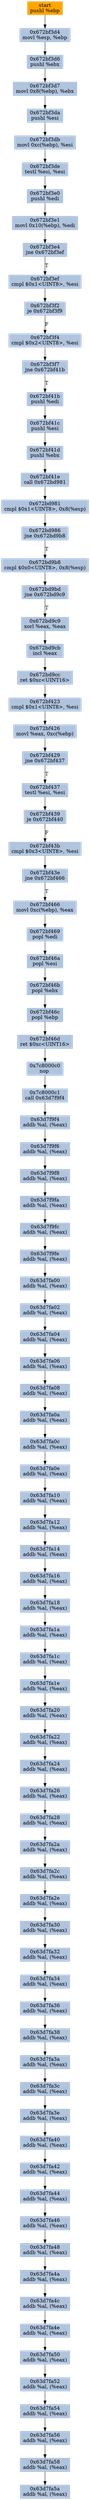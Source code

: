 digraph G {
node[shape=rectangle,style=filled,fillcolor=lightsteelblue,color=lightsteelblue]
bgcolor="transparent"
a0x672bf3d3pushl_ebp[label="start\npushl %ebp",color="lightgrey",fillcolor="orange"];
a0x672bf3d4movl_esp_ebp[label="0x672bf3d4\nmovl %esp, %ebp"];
a0x672bf3d6pushl_ebx[label="0x672bf3d6\npushl %ebx"];
a0x672bf3d7movl_0x8ebp__ebx[label="0x672bf3d7\nmovl 0x8(%ebp), %ebx"];
a0x672bf3dapushl_esi[label="0x672bf3da\npushl %esi"];
a0x672bf3dbmovl_0xcebp__esi[label="0x672bf3db\nmovl 0xc(%ebp), %esi"];
a0x672bf3detestl_esi_esi[label="0x672bf3de\ntestl %esi, %esi"];
a0x672bf3e0pushl_edi[label="0x672bf3e0\npushl %edi"];
a0x672bf3e1movl_0x10ebp__edi[label="0x672bf3e1\nmovl 0x10(%ebp), %edi"];
a0x672bf3e4jne_0x672bf3ef[label="0x672bf3e4\njne 0x672bf3ef"];
a0x672bf3efcmpl_0x1UINT8_esi[label="0x672bf3ef\ncmpl $0x1<UINT8>, %esi"];
a0x672bf3f2je_0x672bf3f9[label="0x672bf3f2\nje 0x672bf3f9"];
a0x672bf3f4cmpl_0x2UINT8_esi[label="0x672bf3f4\ncmpl $0x2<UINT8>, %esi"];
a0x672bf3f7jne_0x672bf41b[label="0x672bf3f7\njne 0x672bf41b"];
a0x672bf41bpushl_edi[label="0x672bf41b\npushl %edi"];
a0x672bf41cpushl_esi[label="0x672bf41c\npushl %esi"];
a0x672bf41dpushl_ebx[label="0x672bf41d\npushl %ebx"];
a0x672bf41ecall_0x672bd981[label="0x672bf41e\ncall 0x672bd981"];
a0x672bd981cmpl_0x1UINT8_0x8esp_[label="0x672bd981\ncmpl $0x1<UINT8>, 0x8(%esp)"];
a0x672bd986jne_0x672bd9b8[label="0x672bd986\njne 0x672bd9b8"];
a0x672bd9b8cmpl_0x0UINT8_0x8esp_[label="0x672bd9b8\ncmpl $0x0<UINT8>, 0x8(%esp)"];
a0x672bd9bdjne_0x672bd9c9[label="0x672bd9bd\njne 0x672bd9c9"];
a0x672bd9c9xorl_eax_eax[label="0x672bd9c9\nxorl %eax, %eax"];
a0x672bd9cbincl_eax[label="0x672bd9cb\nincl %eax"];
a0x672bd9ccret_0xcUINT16[label="0x672bd9cc\nret $0xc<UINT16>"];
a0x672bf423cmpl_0x1UINT8_esi[label="0x672bf423\ncmpl $0x1<UINT8>, %esi"];
a0x672bf426movl_eax_0xcebp_[label="0x672bf426\nmovl %eax, 0xc(%ebp)"];
a0x672bf429jne_0x672bf437[label="0x672bf429\njne 0x672bf437"];
a0x672bf437testl_esi_esi[label="0x672bf437\ntestl %esi, %esi"];
a0x672bf439je_0x672bf440[label="0x672bf439\nje 0x672bf440"];
a0x672bf43bcmpl_0x3UINT8_esi[label="0x672bf43b\ncmpl $0x3<UINT8>, %esi"];
a0x672bf43ejne_0x672bf466[label="0x672bf43e\njne 0x672bf466"];
a0x672bf466movl_0xcebp__eax[label="0x672bf466\nmovl 0xc(%ebp), %eax"];
a0x672bf469popl_edi[label="0x672bf469\npopl %edi"];
a0x672bf46apopl_esi[label="0x672bf46a\npopl %esi"];
a0x672bf46bpopl_ebx[label="0x672bf46b\npopl %ebx"];
a0x672bf46cpopl_ebp[label="0x672bf46c\npopl %ebp"];
a0x672bf46dret_0xcUINT16[label="0x672bf46d\nret $0xc<UINT16>"];
a0x7c8000c0nop_[label="0x7c8000c0\nnop "];
a0x7c8000c1call_0x63d7f9f4[label="0x7c8000c1\ncall 0x63d7f9f4"];
a0x63d7f9f4addb_al_eax_[label="0x63d7f9f4\naddb %al, (%eax)"];
a0x63d7f9f6addb_al_eax_[label="0x63d7f9f6\naddb %al, (%eax)"];
a0x63d7f9f8addb_al_eax_[label="0x63d7f9f8\naddb %al, (%eax)"];
a0x63d7f9faaddb_al_eax_[label="0x63d7f9fa\naddb %al, (%eax)"];
a0x63d7f9fcaddb_al_eax_[label="0x63d7f9fc\naddb %al, (%eax)"];
a0x63d7f9feaddb_al_eax_[label="0x63d7f9fe\naddb %al, (%eax)"];
a0x63d7fa00addb_al_eax_[label="0x63d7fa00\naddb %al, (%eax)"];
a0x63d7fa02addb_al_eax_[label="0x63d7fa02\naddb %al, (%eax)"];
a0x63d7fa04addb_al_eax_[label="0x63d7fa04\naddb %al, (%eax)"];
a0x63d7fa06addb_al_eax_[label="0x63d7fa06\naddb %al, (%eax)"];
a0x63d7fa08addb_al_eax_[label="0x63d7fa08\naddb %al, (%eax)"];
a0x63d7fa0aaddb_al_eax_[label="0x63d7fa0a\naddb %al, (%eax)"];
a0x63d7fa0caddb_al_eax_[label="0x63d7fa0c\naddb %al, (%eax)"];
a0x63d7fa0eaddb_al_eax_[label="0x63d7fa0e\naddb %al, (%eax)"];
a0x63d7fa10addb_al_eax_[label="0x63d7fa10\naddb %al, (%eax)"];
a0x63d7fa12addb_al_eax_[label="0x63d7fa12\naddb %al, (%eax)"];
a0x63d7fa14addb_al_eax_[label="0x63d7fa14\naddb %al, (%eax)"];
a0x63d7fa16addb_al_eax_[label="0x63d7fa16\naddb %al, (%eax)"];
a0x63d7fa18addb_al_eax_[label="0x63d7fa18\naddb %al, (%eax)"];
a0x63d7fa1aaddb_al_eax_[label="0x63d7fa1a\naddb %al, (%eax)"];
a0x63d7fa1caddb_al_eax_[label="0x63d7fa1c\naddb %al, (%eax)"];
a0x63d7fa1eaddb_al_eax_[label="0x63d7fa1e\naddb %al, (%eax)"];
a0x63d7fa20addb_al_eax_[label="0x63d7fa20\naddb %al, (%eax)"];
a0x63d7fa22addb_al_eax_[label="0x63d7fa22\naddb %al, (%eax)"];
a0x63d7fa24addb_al_eax_[label="0x63d7fa24\naddb %al, (%eax)"];
a0x63d7fa26addb_al_eax_[label="0x63d7fa26\naddb %al, (%eax)"];
a0x63d7fa28addb_al_eax_[label="0x63d7fa28\naddb %al, (%eax)"];
a0x63d7fa2aaddb_al_eax_[label="0x63d7fa2a\naddb %al, (%eax)"];
a0x63d7fa2caddb_al_eax_[label="0x63d7fa2c\naddb %al, (%eax)"];
a0x63d7fa2eaddb_al_eax_[label="0x63d7fa2e\naddb %al, (%eax)"];
a0x63d7fa30addb_al_eax_[label="0x63d7fa30\naddb %al, (%eax)"];
a0x63d7fa32addb_al_eax_[label="0x63d7fa32\naddb %al, (%eax)"];
a0x63d7fa34addb_al_eax_[label="0x63d7fa34\naddb %al, (%eax)"];
a0x63d7fa36addb_al_eax_[label="0x63d7fa36\naddb %al, (%eax)"];
a0x63d7fa38addb_al_eax_[label="0x63d7fa38\naddb %al, (%eax)"];
a0x63d7fa3aaddb_al_eax_[label="0x63d7fa3a\naddb %al, (%eax)"];
a0x63d7fa3caddb_al_eax_[label="0x63d7fa3c\naddb %al, (%eax)"];
a0x63d7fa3eaddb_al_eax_[label="0x63d7fa3e\naddb %al, (%eax)"];
a0x63d7fa40addb_al_eax_[label="0x63d7fa40\naddb %al, (%eax)"];
a0x63d7fa42addb_al_eax_[label="0x63d7fa42\naddb %al, (%eax)"];
a0x63d7fa44addb_al_eax_[label="0x63d7fa44\naddb %al, (%eax)"];
a0x63d7fa46addb_al_eax_[label="0x63d7fa46\naddb %al, (%eax)"];
a0x63d7fa48addb_al_eax_[label="0x63d7fa48\naddb %al, (%eax)"];
a0x63d7fa4aaddb_al_eax_[label="0x63d7fa4a\naddb %al, (%eax)"];
a0x63d7fa4caddb_al_eax_[label="0x63d7fa4c\naddb %al, (%eax)"];
a0x63d7fa4eaddb_al_eax_[label="0x63d7fa4e\naddb %al, (%eax)"];
a0x63d7fa50addb_al_eax_[label="0x63d7fa50\naddb %al, (%eax)"];
a0x63d7fa52addb_al_eax_[label="0x63d7fa52\naddb %al, (%eax)"];
a0x63d7fa54addb_al_eax_[label="0x63d7fa54\naddb %al, (%eax)"];
a0x63d7fa56addb_al_eax_[label="0x63d7fa56\naddb %al, (%eax)"];
a0x63d7fa58addb_al_eax_[label="0x63d7fa58\naddb %al, (%eax)"];
a0x63d7fa5aaddb_al_eax_[label="0x63d7fa5a\naddb %al, (%eax)"];
a0x672bf3d3pushl_ebp -> a0x672bf3d4movl_esp_ebp [color="#000000"];
a0x672bf3d4movl_esp_ebp -> a0x672bf3d6pushl_ebx [color="#000000"];
a0x672bf3d6pushl_ebx -> a0x672bf3d7movl_0x8ebp__ebx [color="#000000"];
a0x672bf3d7movl_0x8ebp__ebx -> a0x672bf3dapushl_esi [color="#000000"];
a0x672bf3dapushl_esi -> a0x672bf3dbmovl_0xcebp__esi [color="#000000"];
a0x672bf3dbmovl_0xcebp__esi -> a0x672bf3detestl_esi_esi [color="#000000"];
a0x672bf3detestl_esi_esi -> a0x672bf3e0pushl_edi [color="#000000"];
a0x672bf3e0pushl_edi -> a0x672bf3e1movl_0x10ebp__edi [color="#000000"];
a0x672bf3e1movl_0x10ebp__edi -> a0x672bf3e4jne_0x672bf3ef [color="#000000"];
a0x672bf3e4jne_0x672bf3ef -> a0x672bf3efcmpl_0x1UINT8_esi [color="#000000",label="T"];
a0x672bf3efcmpl_0x1UINT8_esi -> a0x672bf3f2je_0x672bf3f9 [color="#000000"];
a0x672bf3f2je_0x672bf3f9 -> a0x672bf3f4cmpl_0x2UINT8_esi [color="#000000",label="F"];
a0x672bf3f4cmpl_0x2UINT8_esi -> a0x672bf3f7jne_0x672bf41b [color="#000000"];
a0x672bf3f7jne_0x672bf41b -> a0x672bf41bpushl_edi [color="#000000",label="T"];
a0x672bf41bpushl_edi -> a0x672bf41cpushl_esi [color="#000000"];
a0x672bf41cpushl_esi -> a0x672bf41dpushl_ebx [color="#000000"];
a0x672bf41dpushl_ebx -> a0x672bf41ecall_0x672bd981 [color="#000000"];
a0x672bf41ecall_0x672bd981 -> a0x672bd981cmpl_0x1UINT8_0x8esp_ [color="#000000"];
a0x672bd981cmpl_0x1UINT8_0x8esp_ -> a0x672bd986jne_0x672bd9b8 [color="#000000"];
a0x672bd986jne_0x672bd9b8 -> a0x672bd9b8cmpl_0x0UINT8_0x8esp_ [color="#000000",label="T"];
a0x672bd9b8cmpl_0x0UINT8_0x8esp_ -> a0x672bd9bdjne_0x672bd9c9 [color="#000000"];
a0x672bd9bdjne_0x672bd9c9 -> a0x672bd9c9xorl_eax_eax [color="#000000",label="T"];
a0x672bd9c9xorl_eax_eax -> a0x672bd9cbincl_eax [color="#000000"];
a0x672bd9cbincl_eax -> a0x672bd9ccret_0xcUINT16 [color="#000000"];
a0x672bd9ccret_0xcUINT16 -> a0x672bf423cmpl_0x1UINT8_esi [color="#000000"];
a0x672bf423cmpl_0x1UINT8_esi -> a0x672bf426movl_eax_0xcebp_ [color="#000000"];
a0x672bf426movl_eax_0xcebp_ -> a0x672bf429jne_0x672bf437 [color="#000000"];
a0x672bf429jne_0x672bf437 -> a0x672bf437testl_esi_esi [color="#000000",label="T"];
a0x672bf437testl_esi_esi -> a0x672bf439je_0x672bf440 [color="#000000"];
a0x672bf439je_0x672bf440 -> a0x672bf43bcmpl_0x3UINT8_esi [color="#000000",label="F"];
a0x672bf43bcmpl_0x3UINT8_esi -> a0x672bf43ejne_0x672bf466 [color="#000000"];
a0x672bf43ejne_0x672bf466 -> a0x672bf466movl_0xcebp__eax [color="#000000",label="T"];
a0x672bf466movl_0xcebp__eax -> a0x672bf469popl_edi [color="#000000"];
a0x672bf469popl_edi -> a0x672bf46apopl_esi [color="#000000"];
a0x672bf46apopl_esi -> a0x672bf46bpopl_ebx [color="#000000"];
a0x672bf46bpopl_ebx -> a0x672bf46cpopl_ebp [color="#000000"];
a0x672bf46cpopl_ebp -> a0x672bf46dret_0xcUINT16 [color="#000000"];
a0x672bf46dret_0xcUINT16 -> a0x7c8000c0nop_ [color="#000000"];
a0x7c8000c0nop_ -> a0x7c8000c1call_0x63d7f9f4 [color="#000000"];
a0x7c8000c1call_0x63d7f9f4 -> a0x63d7f9f4addb_al_eax_ [color="#000000"];
a0x63d7f9f4addb_al_eax_ -> a0x63d7f9f6addb_al_eax_ [color="#000000"];
a0x63d7f9f6addb_al_eax_ -> a0x63d7f9f8addb_al_eax_ [color="#000000"];
a0x63d7f9f8addb_al_eax_ -> a0x63d7f9faaddb_al_eax_ [color="#000000"];
a0x63d7f9faaddb_al_eax_ -> a0x63d7f9fcaddb_al_eax_ [color="#000000"];
a0x63d7f9fcaddb_al_eax_ -> a0x63d7f9feaddb_al_eax_ [color="#000000"];
a0x63d7f9feaddb_al_eax_ -> a0x63d7fa00addb_al_eax_ [color="#000000"];
a0x63d7fa00addb_al_eax_ -> a0x63d7fa02addb_al_eax_ [color="#000000"];
a0x63d7fa02addb_al_eax_ -> a0x63d7fa04addb_al_eax_ [color="#000000"];
a0x63d7fa04addb_al_eax_ -> a0x63d7fa06addb_al_eax_ [color="#000000"];
a0x63d7fa06addb_al_eax_ -> a0x63d7fa08addb_al_eax_ [color="#000000"];
a0x63d7fa08addb_al_eax_ -> a0x63d7fa0aaddb_al_eax_ [color="#000000"];
a0x63d7fa0aaddb_al_eax_ -> a0x63d7fa0caddb_al_eax_ [color="#000000"];
a0x63d7fa0caddb_al_eax_ -> a0x63d7fa0eaddb_al_eax_ [color="#000000"];
a0x63d7fa0eaddb_al_eax_ -> a0x63d7fa10addb_al_eax_ [color="#000000"];
a0x63d7fa10addb_al_eax_ -> a0x63d7fa12addb_al_eax_ [color="#000000"];
a0x63d7fa12addb_al_eax_ -> a0x63d7fa14addb_al_eax_ [color="#000000"];
a0x63d7fa14addb_al_eax_ -> a0x63d7fa16addb_al_eax_ [color="#000000"];
a0x63d7fa16addb_al_eax_ -> a0x63d7fa18addb_al_eax_ [color="#000000"];
a0x63d7fa18addb_al_eax_ -> a0x63d7fa1aaddb_al_eax_ [color="#000000"];
a0x63d7fa1aaddb_al_eax_ -> a0x63d7fa1caddb_al_eax_ [color="#000000"];
a0x63d7fa1caddb_al_eax_ -> a0x63d7fa1eaddb_al_eax_ [color="#000000"];
a0x63d7fa1eaddb_al_eax_ -> a0x63d7fa20addb_al_eax_ [color="#000000"];
a0x63d7fa20addb_al_eax_ -> a0x63d7fa22addb_al_eax_ [color="#000000"];
a0x63d7fa22addb_al_eax_ -> a0x63d7fa24addb_al_eax_ [color="#000000"];
a0x63d7fa24addb_al_eax_ -> a0x63d7fa26addb_al_eax_ [color="#000000"];
a0x63d7fa26addb_al_eax_ -> a0x63d7fa28addb_al_eax_ [color="#000000"];
a0x63d7fa28addb_al_eax_ -> a0x63d7fa2aaddb_al_eax_ [color="#000000"];
a0x63d7fa2aaddb_al_eax_ -> a0x63d7fa2caddb_al_eax_ [color="#000000"];
a0x63d7fa2caddb_al_eax_ -> a0x63d7fa2eaddb_al_eax_ [color="#000000"];
a0x63d7fa2eaddb_al_eax_ -> a0x63d7fa30addb_al_eax_ [color="#000000"];
a0x63d7fa30addb_al_eax_ -> a0x63d7fa32addb_al_eax_ [color="#000000"];
a0x63d7fa32addb_al_eax_ -> a0x63d7fa34addb_al_eax_ [color="#000000"];
a0x63d7fa34addb_al_eax_ -> a0x63d7fa36addb_al_eax_ [color="#000000"];
a0x63d7fa36addb_al_eax_ -> a0x63d7fa38addb_al_eax_ [color="#000000"];
a0x63d7fa38addb_al_eax_ -> a0x63d7fa3aaddb_al_eax_ [color="#000000"];
a0x63d7fa3aaddb_al_eax_ -> a0x63d7fa3caddb_al_eax_ [color="#000000"];
a0x63d7fa3caddb_al_eax_ -> a0x63d7fa3eaddb_al_eax_ [color="#000000"];
a0x63d7fa3eaddb_al_eax_ -> a0x63d7fa40addb_al_eax_ [color="#000000"];
a0x63d7fa40addb_al_eax_ -> a0x63d7fa42addb_al_eax_ [color="#000000"];
a0x63d7fa42addb_al_eax_ -> a0x63d7fa44addb_al_eax_ [color="#000000"];
a0x63d7fa44addb_al_eax_ -> a0x63d7fa46addb_al_eax_ [color="#000000"];
a0x63d7fa46addb_al_eax_ -> a0x63d7fa48addb_al_eax_ [color="#000000"];
a0x63d7fa48addb_al_eax_ -> a0x63d7fa4aaddb_al_eax_ [color="#000000"];
a0x63d7fa4aaddb_al_eax_ -> a0x63d7fa4caddb_al_eax_ [color="#000000"];
a0x63d7fa4caddb_al_eax_ -> a0x63d7fa4eaddb_al_eax_ [color="#000000"];
a0x63d7fa4eaddb_al_eax_ -> a0x63d7fa50addb_al_eax_ [color="#000000"];
a0x63d7fa50addb_al_eax_ -> a0x63d7fa52addb_al_eax_ [color="#000000"];
a0x63d7fa52addb_al_eax_ -> a0x63d7fa54addb_al_eax_ [color="#000000"];
a0x63d7fa54addb_al_eax_ -> a0x63d7fa56addb_al_eax_ [color="#000000"];
a0x63d7fa56addb_al_eax_ -> a0x63d7fa58addb_al_eax_ [color="#000000"];
a0x63d7fa58addb_al_eax_ -> a0x63d7fa5aaddb_al_eax_ [color="#000000"];
}
